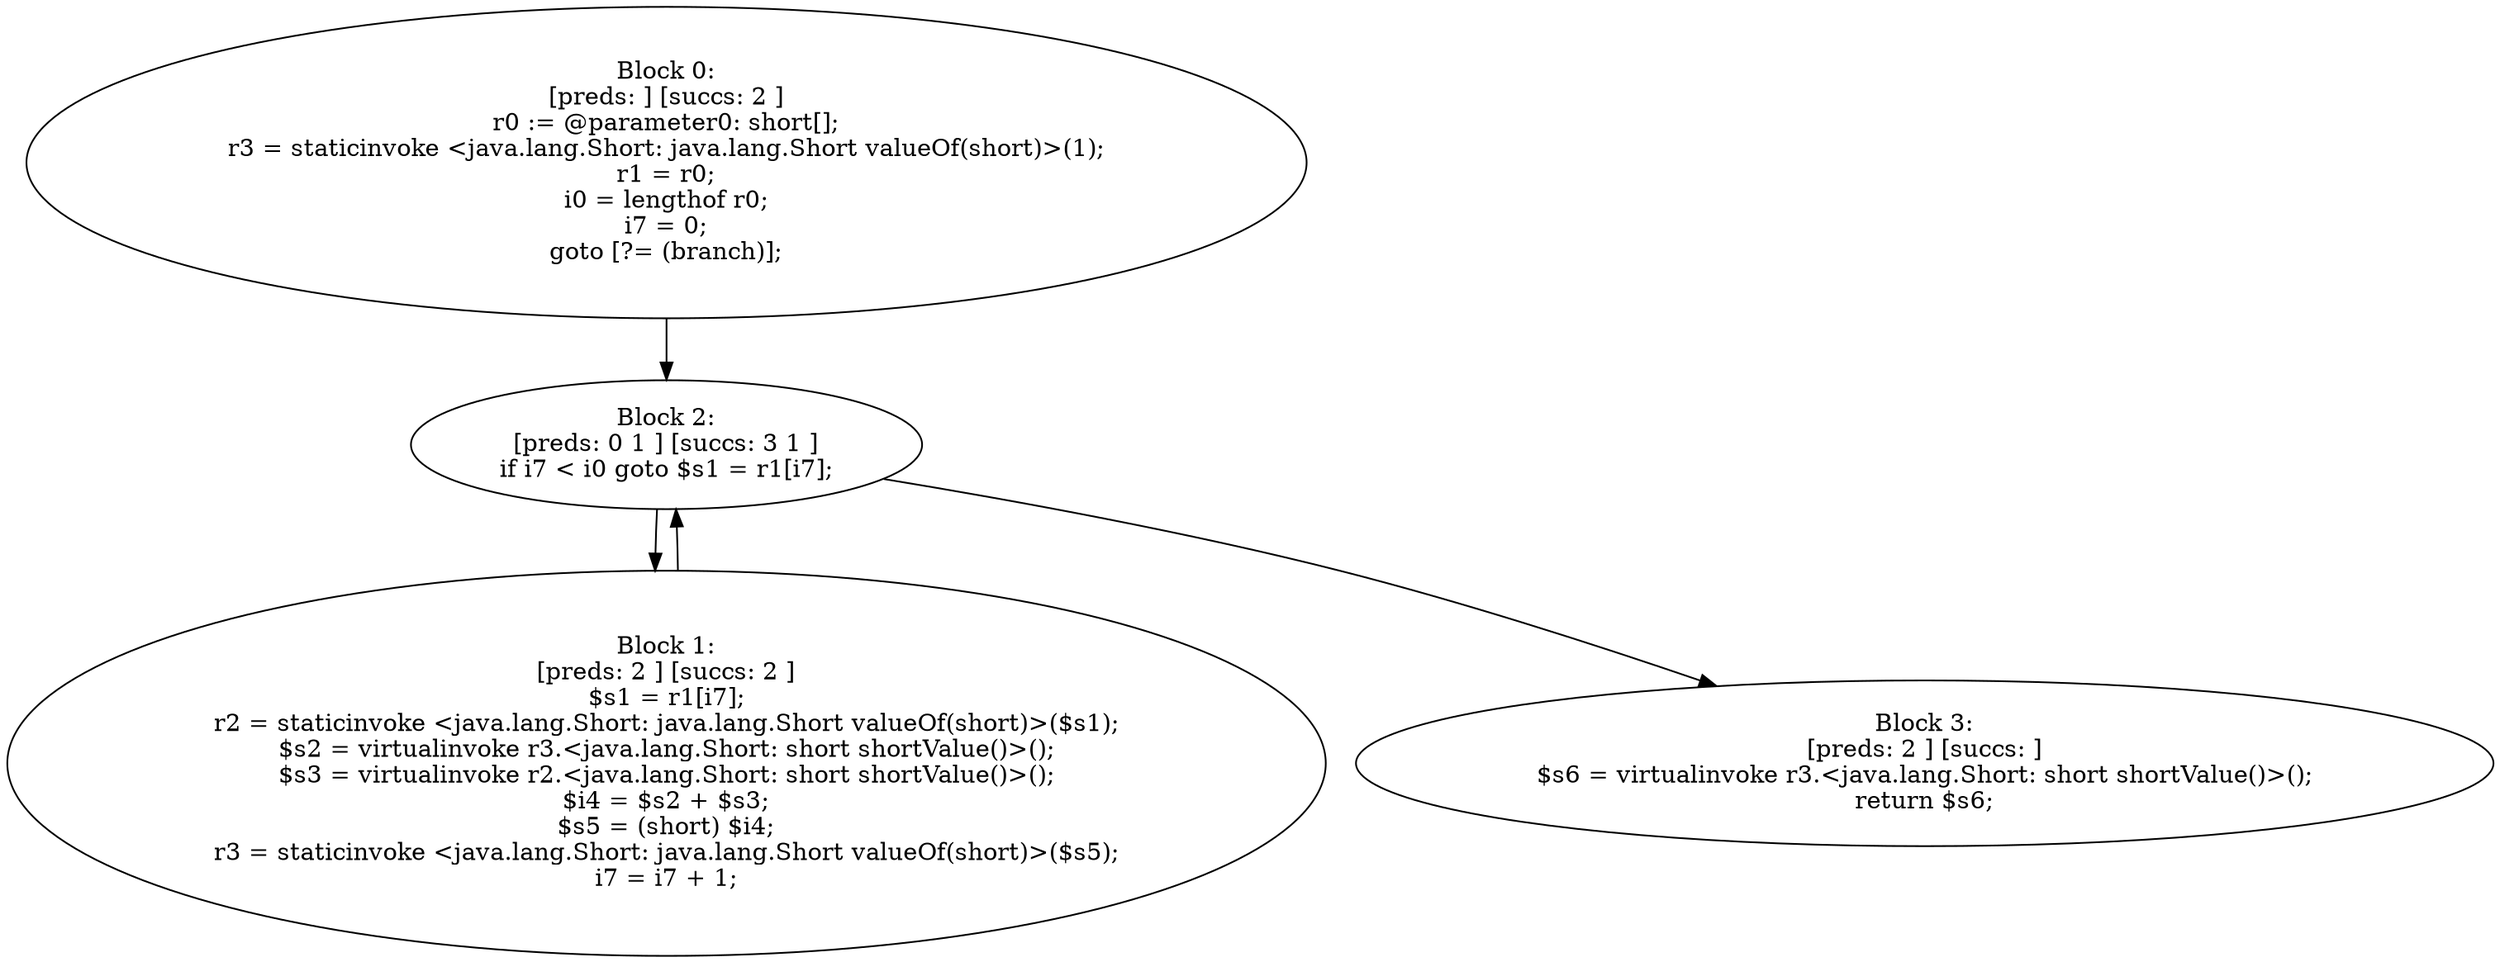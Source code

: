digraph "unitGraph" {
    "Block 0:
[preds: ] [succs: 2 ]
r0 := @parameter0: short[];
r3 = staticinvoke <java.lang.Short: java.lang.Short valueOf(short)>(1);
r1 = r0;
i0 = lengthof r0;
i7 = 0;
goto [?= (branch)];
"
    "Block 1:
[preds: 2 ] [succs: 2 ]
$s1 = r1[i7];
r2 = staticinvoke <java.lang.Short: java.lang.Short valueOf(short)>($s1);
$s2 = virtualinvoke r3.<java.lang.Short: short shortValue()>();
$s3 = virtualinvoke r2.<java.lang.Short: short shortValue()>();
$i4 = $s2 + $s3;
$s5 = (short) $i4;
r3 = staticinvoke <java.lang.Short: java.lang.Short valueOf(short)>($s5);
i7 = i7 + 1;
"
    "Block 2:
[preds: 0 1 ] [succs: 3 1 ]
if i7 < i0 goto $s1 = r1[i7];
"
    "Block 3:
[preds: 2 ] [succs: ]
$s6 = virtualinvoke r3.<java.lang.Short: short shortValue()>();
return $s6;
"
    "Block 0:
[preds: ] [succs: 2 ]
r0 := @parameter0: short[];
r3 = staticinvoke <java.lang.Short: java.lang.Short valueOf(short)>(1);
r1 = r0;
i0 = lengthof r0;
i7 = 0;
goto [?= (branch)];
"->"Block 2:
[preds: 0 1 ] [succs: 3 1 ]
if i7 < i0 goto $s1 = r1[i7];
";
    "Block 1:
[preds: 2 ] [succs: 2 ]
$s1 = r1[i7];
r2 = staticinvoke <java.lang.Short: java.lang.Short valueOf(short)>($s1);
$s2 = virtualinvoke r3.<java.lang.Short: short shortValue()>();
$s3 = virtualinvoke r2.<java.lang.Short: short shortValue()>();
$i4 = $s2 + $s3;
$s5 = (short) $i4;
r3 = staticinvoke <java.lang.Short: java.lang.Short valueOf(short)>($s5);
i7 = i7 + 1;
"->"Block 2:
[preds: 0 1 ] [succs: 3 1 ]
if i7 < i0 goto $s1 = r1[i7];
";
    "Block 2:
[preds: 0 1 ] [succs: 3 1 ]
if i7 < i0 goto $s1 = r1[i7];
"->"Block 3:
[preds: 2 ] [succs: ]
$s6 = virtualinvoke r3.<java.lang.Short: short shortValue()>();
return $s6;
";
    "Block 2:
[preds: 0 1 ] [succs: 3 1 ]
if i7 < i0 goto $s1 = r1[i7];
"->"Block 1:
[preds: 2 ] [succs: 2 ]
$s1 = r1[i7];
r2 = staticinvoke <java.lang.Short: java.lang.Short valueOf(short)>($s1);
$s2 = virtualinvoke r3.<java.lang.Short: short shortValue()>();
$s3 = virtualinvoke r2.<java.lang.Short: short shortValue()>();
$i4 = $s2 + $s3;
$s5 = (short) $i4;
r3 = staticinvoke <java.lang.Short: java.lang.Short valueOf(short)>($s5);
i7 = i7 + 1;
";
}
